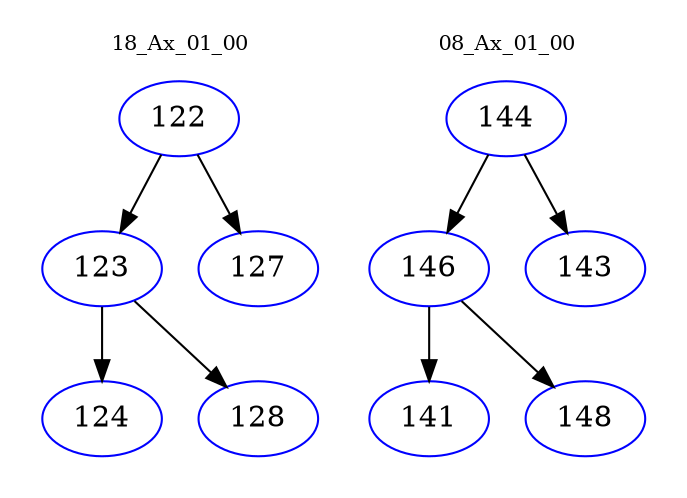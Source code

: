 digraph{
subgraph cluster_0 {
color = white
label = "18_Ax_01_00";
fontsize=10;
T0_122 [label="122", color="blue"]
T0_122 -> T0_123 [color="black"]
T0_123 [label="123", color="blue"]
T0_123 -> T0_124 [color="black"]
T0_124 [label="124", color="blue"]
T0_123 -> T0_128 [color="black"]
T0_128 [label="128", color="blue"]
T0_122 -> T0_127 [color="black"]
T0_127 [label="127", color="blue"]
}
subgraph cluster_1 {
color = white
label = "08_Ax_01_00";
fontsize=10;
T1_144 [label="144", color="blue"]
T1_144 -> T1_146 [color="black"]
T1_146 [label="146", color="blue"]
T1_146 -> T1_141 [color="black"]
T1_141 [label="141", color="blue"]
T1_146 -> T1_148 [color="black"]
T1_148 [label="148", color="blue"]
T1_144 -> T1_143 [color="black"]
T1_143 [label="143", color="blue"]
}
}
